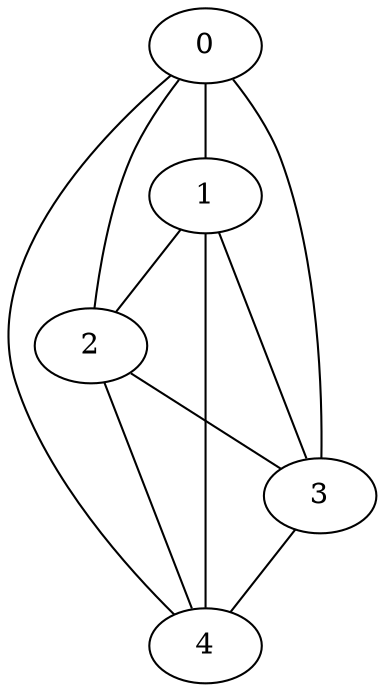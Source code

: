 graph  {
0;
1;
2;
3;
4;
0 -- 1  [key=0, weight=8];
0 -- 2  [key=0, weight=4];
0 -- 3  [key=0, weight=6];
0 -- 4  [key=0, weight=8];
1 -- 2  [key=0, weight=6];
1 -- 3  [key=0, weight=4];
1 -- 4  [key=0, weight=7];
2 -- 3  [key=0, weight=6];
2 -- 4  [key=0, weight=5];
3 -- 4  [key=0, weight=8];
}
